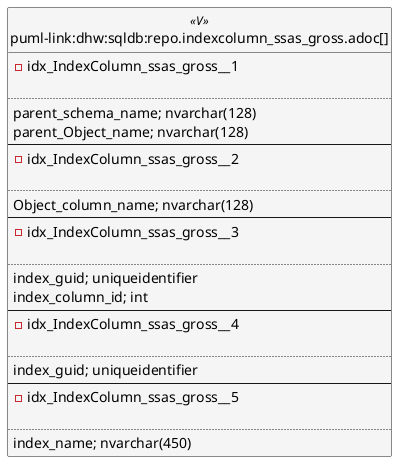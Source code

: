 @startuml
left to right direction
'top to bottom direction
hide circle
'avoide "." issues:
set namespaceSeparator none


skinparam class {
  BackgroundColor White
  BackgroundColor<<FN>> Yellow
  BackgroundColor<<FS>> Yellow
  BackgroundColor<<FT>> LightGray
  BackgroundColor<<IF>> Yellow
  BackgroundColor<<IS>> Yellow
  BackgroundColor<<P>> Aqua
  BackgroundColor<<PC>> Aqua
  BackgroundColor<<SN>> Yellow
  BackgroundColor<<SO>> SlateBlue
  BackgroundColor<<TF>> LightGray
  BackgroundColor<<TR>> Tomato
  BackgroundColor<<U>> White
  BackgroundColor<<V>> WhiteSmoke
  BackgroundColor<<X>> Aqua
  BackgroundColor<<external>> AliceBlue
}


entity "puml-link:dhw:sqldb:repo.indexcolumn_ssas_gross.adoc[]" as repo.IndexColumn_ssas_gross << V >> {
- idx_IndexColumn_ssas_gross__1

..
parent_schema_name; nvarchar(128)
parent_Object_name; nvarchar(128)
--
- idx_IndexColumn_ssas_gross__2

..
Object_column_name; nvarchar(128)
--
- idx_IndexColumn_ssas_gross__3

..
index_guid; uniqueidentifier
index_column_id; int
--
- idx_IndexColumn_ssas_gross__4

..
index_guid; uniqueidentifier
--
- idx_IndexColumn_ssas_gross__5

..
index_name; nvarchar(450)
}


@enduml

